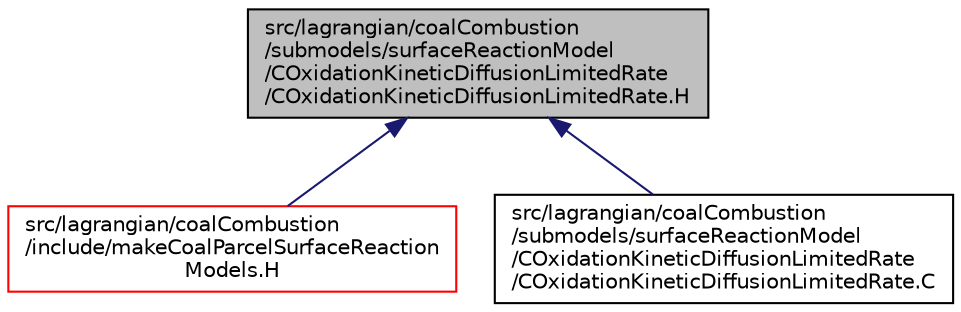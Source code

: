digraph "src/lagrangian/coalCombustion/submodels/surfaceReactionModel/COxidationKineticDiffusionLimitedRate/COxidationKineticDiffusionLimitedRate.H"
{
  bgcolor="transparent";
  edge [fontname="Helvetica",fontsize="10",labelfontname="Helvetica",labelfontsize="10"];
  node [fontname="Helvetica",fontsize="10",shape=record];
  Node1 [label="src/lagrangian/coalCombustion\l/submodels/surfaceReactionModel\l/COxidationKineticDiffusionLimitedRate\l/COxidationKineticDiffusionLimitedRate.H",height=0.2,width=0.4,color="black", fillcolor="grey75", style="filled", fontcolor="black"];
  Node1 -> Node2 [dir="back",color="midnightblue",fontsize="10",style="solid",fontname="Helvetica"];
  Node2 [label="src/lagrangian/coalCombustion\l/include/makeCoalParcelSurfaceReaction\lModels.H",height=0.2,width=0.4,color="red",URL="$a06393.html"];
  Node1 -> Node3 [dir="back",color="midnightblue",fontsize="10",style="solid",fontname="Helvetica"];
  Node3 [label="src/lagrangian/coalCombustion\l/submodels/surfaceReactionModel\l/COxidationKineticDiffusionLimitedRate\l/COxidationKineticDiffusionLimitedRate.C",height=0.2,width=0.4,color="black",URL="$a06400.html"];
}
